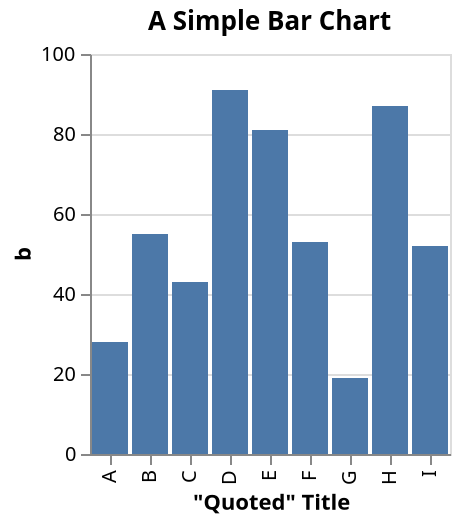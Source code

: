 {
  "$schema": "https://vega.github.io/schema/vega-lite/v5.json",
  "title": "A Simple Bar Chart",
  "data": {
    "values": [
      {"a": "A", "b": 28}, {"a": "B", "b": 55}, {"a": "C", "b": 43},
      {"a": "D", "b": 91}, {"a": "E", "b": 81}, {"a": "F", "b": 53},
      {"a": "G", "b": 19}, {"a": "H", "b": 87}, {"a": "I", "b": 52}
    ]
  },
  "mark": "bar",
  "encoding": {
    "x": {"field": "a", "type": "nominal", "title": "\"Quoted\" Title"},
    "y": {"field": "b", "type": "quantitative"}
  }
}
